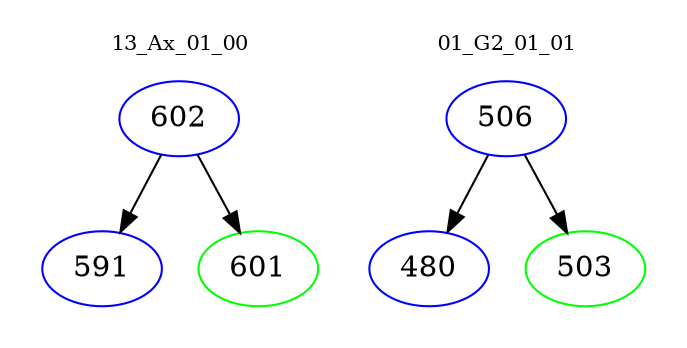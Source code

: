 digraph{
subgraph cluster_0 {
color = white
label = "13_Ax_01_00";
fontsize=10;
T0_602 [label="602", color="blue"]
T0_602 -> T0_591 [color="black"]
T0_591 [label="591", color="blue"]
T0_602 -> T0_601 [color="black"]
T0_601 [label="601", color="green"]
}
subgraph cluster_1 {
color = white
label = "01_G2_01_01";
fontsize=10;
T1_506 [label="506", color="blue"]
T1_506 -> T1_480 [color="black"]
T1_480 [label="480", color="blue"]
T1_506 -> T1_503 [color="black"]
T1_503 [label="503", color="green"]
}
}
